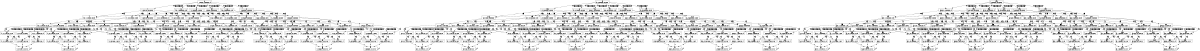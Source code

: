 digraph P {
size="8,5"
node [shape=box];
0 -> 1 [ label="0.166666666667" ];
0 -> 2 [ label="0.166666666667" ];
0 -> 3 [ label="0.166666666667" ];
0 -> 8 [ label="0.166666666667" ];
0 -> 13 [ label="0.166666666667" ];
0 -> 54 [ label="0.166666666667" ];
1 -> 4 [ label="0.25" ];
1 -> 9 [ label="0.25" ];
1 -> 14 [ label="0.25" ];
1 -> 55 [ label="0.25" ];
2 -> 6 [ label="0.25" ];
2 -> 11 [ label="0.25" ];
2 -> 16 [ label="0.25" ];
2 -> 57 [ label="0.25" ];
3 -> 4 [ label="0.25" ];
3 -> 6 [ label="0.25" ];
3 -> 18 [ label="0.25" ];
3 -> 59 [ label="0.25" ];
4 -> 5 [ label="0.5" ];
4 -> 20 [ label="0.25" ];
4 -> 61 [ label="0.25" ];
5 -> 24 [ label="0.5" ];
5 -> 63 [ label="0.5" ];
6 -> 7 [ label="0.5" ];
6 -> 28 [ label="0.25" ];
6 -> 69 [ label="0.25" ];
7 -> 30 [ label="0.5" ];
7 -> 70 [ label="0.5" ];
8 -> 9 [ label="0.25" ];
8 -> 11 [ label="0.25" ];
8 -> 36 [ label="0.25" ];
8 -> 77 [ label="0.25" ];
9 -> 10 [ label="0.5" ];
9 -> 38 [ label="0.25" ];
9 -> 79 [ label="0.25" ];
10 -> 39 [ label="0.5" ];
10 -> 81 [ label="0.5" ];
11 -> 12 [ label="0.5" ];
11 -> 46 [ label="0.25" ];
11 -> 87 [ label="0.25" ];
12 -> 48 [ label="0.5" ];
12 -> 91 [ label="0.5" ];
13 -> 14 [ label="0.25" ];
13 -> 16 [ label="0.25" ];
13 -> 18 [ label="0.25" ];
13 -> 36 [ label="0.25" ];
14 -> 15 [ label="0.5" ];
14 -> 20 [ label="0.25" ];
14 -> 38 [ label="0.25" ];
15 -> 22 [ label="0.5" ];
15 -> 40 [ label="0.5" ];
16 -> 17 [ label="0.5" ];
16 -> 28 [ label="0.25" ];
16 -> 46 [ label="0.25" ];
17 -> 29 [ label="0.5" ];
17 -> 47 [ label="0.5" ];
18 -> 19 [ label="0.5" ];
18 -> 20 [ label="0.25" ];
18 -> 28 [ label="0.25" ];
19 -> 21 [ label="0.5" ];
19 -> 32 [ label="0.5" ];
20 -> 21 [ label="0.333333333333" ];
20 -> 22 [ label="0.333333333333" ];
20 -> 24 [ label="0.333333333333" ];
21 -> 23 [ label="0.5" ];
21 -> 25 [ label="0.5" ];
22 -> 23 [ label="0.5" ];
22 -> 26 [ label="0.5" ];
23 -> 27 [ label="1" ];
24 -> 25 [ label="0.5" ];
24 -> 26 [ label="0.5" ];
25 -> 27 [ label="1" ];
26 -> 27 [ label="1" ];
27 -> 27 [ label="1" ];
28 -> 29 [ label="0.333333333333" ];
28 -> 30 [ label="0.333333333333" ];
28 -> 32 [ label="0.333333333333" ];
29 -> 31 [ label="0.5" ];
29 -> 33 [ label="0.5" ];
30 -> 31 [ label="0.5" ];
30 -> 34 [ label="0.5" ];
31 -> 35 [ label="1" ];
32 -> 33 [ label="0.5" ];
32 -> 34 [ label="0.5" ];
33 -> 35 [ label="1" ];
34 -> 35 [ label="1" ];
35 -> 35 [ label="1" ];
36 -> 37 [ label="0.5" ];
36 -> 38 [ label="0.25" ];
36 -> 46 [ label="0.25" ];
37 -> 42 [ label="0.5" ];
37 -> 50 [ label="0.5" ];
38 -> 39 [ label="0.333333333333" ];
38 -> 40 [ label="0.333333333333" ];
38 -> 42 [ label="0.333333333333" ];
39 -> 41 [ label="0.5" ];
39 -> 43 [ label="0.5" ];
40 -> 41 [ label="0.5" ];
40 -> 44 [ label="0.5" ];
41 -> 45 [ label="1" ];
42 -> 43 [ label="0.5" ];
42 -> 44 [ label="0.5" ];
43 -> 45 [ label="1" ];
44 -> 45 [ label="1" ];
45 -> 45 [ label="1" ];
46 -> 47 [ label="0.333333333333" ];
46 -> 48 [ label="0.333333333333" ];
46 -> 50 [ label="0.333333333333" ];
47 -> 49 [ label="0.5" ];
47 -> 51 [ label="0.5" ];
48 -> 49 [ label="0.5" ];
48 -> 52 [ label="0.5" ];
49 -> 53 [ label="1" ];
50 -> 51 [ label="0.5" ];
50 -> 52 [ label="0.5" ];
51 -> 53 [ label="1" ];
52 -> 53 [ label="1" ];
53 -> 53 [ label="1" ];
54 -> 55 [ label="0.25" ];
54 -> 57 [ label="0.25" ];
54 -> 59 [ label="0.25" ];
54 -> 77 [ label="0.25" ];
55 -> 56 [ label="0.5" ];
55 -> 61 [ label="0.25" ];
55 -> 79 [ label="0.25" ];
56 -> 62 [ label="0.5" ];
56 -> 80 [ label="0.5" ];
57 -> 58 [ label="0.5" ];
57 -> 69 [ label="0.25" ];
57 -> 87 [ label="0.25" ];
58 -> 71 [ label="0.5" ];
58 -> 89 [ label="0.5" ];
59 -> 60 [ label="0.5" ];
59 -> 61 [ label="0.25" ];
59 -> 69 [ label="0.25" ];
60 -> 65 [ label="0.5" ];
60 -> 73 [ label="0.5" ];
61 -> 62 [ label="0.333333333333" ];
61 -> 63 [ label="0.333333333333" ];
61 -> 65 [ label="0.333333333333" ];
62 -> 64 [ label="0.5" ];
62 -> 66 [ label="0.5" ];
63 -> 64 [ label="0.5" ];
63 -> 67 [ label="0.5" ];
64 -> 68 [ label="1" ];
65 -> 66 [ label="0.5" ];
65 -> 67 [ label="0.5" ];
66 -> 68 [ label="1" ];
67 -> 68 [ label="1" ];
68 -> 68 [ label="1" ];
69 -> 70 [ label="0.333333333333" ];
69 -> 71 [ label="0.333333333333" ];
69 -> 73 [ label="0.333333333333" ];
70 -> 72 [ label="0.5" ];
70 -> 74 [ label="0.5" ];
71 -> 72 [ label="0.5" ];
71 -> 75 [ label="0.5" ];
72 -> 76 [ label="1" ];
73 -> 74 [ label="0.5" ];
73 -> 75 [ label="0.5" ];
74 -> 76 [ label="1" ];
75 -> 76 [ label="1" ];
76 -> 76 [ label="1" ];
77 -> 78 [ label="0.5" ];
77 -> 79 [ label="0.25" ];
77 -> 87 [ label="0.25" ];
78 -> 83 [ label="0.5" ];
78 -> 88 [ label="0.5" ];
79 -> 80 [ label="0.333333333333" ];
79 -> 81 [ label="0.333333333333" ];
79 -> 83 [ label="0.333333333333" ];
80 -> 82 [ label="0.5" ];
80 -> 84 [ label="0.5" ];
81 -> 82 [ label="0.5" ];
81 -> 85 [ label="0.5" ];
82 -> 86 [ label="1" ];
83 -> 84 [ label="0.5" ];
83 -> 85 [ label="0.5" ];
84 -> 86 [ label="1" ];
85 -> 86 [ label="1" ];
86 -> 86 [ label="1" ];
87 -> 88 [ label="0.333333333333" ];
87 -> 89 [ label="0.333333333333" ];
87 -> 91 [ label="0.333333333333" ];
88 -> 90 [ label="0.5" ];
88 -> 92 [ label="0.5" ];
89 -> 90 [ label="0.5" ];
89 -> 93 [ label="0.5" ];
90 -> 94 [ label="1" ];
91 -> 92 [ label="0.5" ];
91 -> 93 [ label="0.5" ];
92 -> 94 [ label="1" ];
93 -> 94 [ label="1" ];
94 -> 94 [ label="1" ];
95 -> 96 [ label="0.166666666667" ];
95 -> 97 [ label="0.166666666667" ];
95 -> 98 [ label="0.166666666667" ];
95 -> 103 [ label="0.166666666667" ];
95 -> 108 [ label="0.166666666667" ];
95 -> 149 [ label="0.166666666667" ];
96 -> 99 [ label="0.25" ];
96 -> 104 [ label="0.25" ];
96 -> 109 [ label="0.25" ];
96 -> 150 [ label="0.25" ];
97 -> 101 [ label="0.25" ];
97 -> 106 [ label="0.25" ];
97 -> 111 [ label="0.25" ];
97 -> 152 [ label="0.25" ];
98 -> 99 [ label="0.25" ];
98 -> 101 [ label="0.25" ];
98 -> 113 [ label="0.25" ];
98 -> 154 [ label="0.25" ];
99 -> 100 [ label="0.5" ];
99 -> 115 [ label="0.25" ];
99 -> 156 [ label="0.25" ];
100 -> 116 [ label="0.5" ];
100 -> 158 [ label="0.5" ];
101 -> 102 [ label="0.5" ];
101 -> 123 [ label="0.25" ];
101 -> 164 [ label="0.25" ];
102 -> 125 [ label="0.5" ];
102 -> 168 [ label="0.5" ];
103 -> 104 [ label="0.25" ];
103 -> 106 [ label="0.25" ];
103 -> 131 [ label="0.25" ];
103 -> 172 [ label="0.25" ];
104 -> 105 [ label="0.5" ];
104 -> 133 [ label="0.25" ];
104 -> 174 [ label="0.25" ];
105 -> 137 [ label="0.5" ];
105 -> 176 [ label="0.5" ];
106 -> 107 [ label="0.5" ];
106 -> 141 [ label="0.25" ];
106 -> 182 [ label="0.25" ];
107 -> 143 [ label="0.5" ];
107 -> 183 [ label="0.5" ];
108 -> 109 [ label="0.25" ];
108 -> 111 [ label="0.25" ];
108 -> 113 [ label="0.25" ];
108 -> 131 [ label="0.25" ];
109 -> 110 [ label="0.5" ];
109 -> 115 [ label="0.25" ];
109 -> 133 [ label="0.25" ];
110 -> 117 [ label="0.5" ];
110 -> 135 [ label="0.5" ];
111 -> 112 [ label="0.5" ];
111 -> 123 [ label="0.25" ];
111 -> 141 [ label="0.25" ];
112 -> 124 [ label="0.5" ];
112 -> 142 [ label="0.5" ];
113 -> 114 [ label="0.5" ];
113 -> 115 [ label="0.25" ];
113 -> 123 [ label="0.25" ];
114 -> 119 [ label="0.5" ];
114 -> 127 [ label="0.5" ];
115 -> 116 [ label="0.333333333333" ];
115 -> 117 [ label="0.333333333333" ];
115 -> 119 [ label="0.333333333333" ];
116 -> 118 [ label="0.5" ];
116 -> 120 [ label="0.5" ];
117 -> 118 [ label="0.5" ];
117 -> 121 [ label="0.5" ];
118 -> 122 [ label="1" ];
119 -> 120 [ label="0.5" ];
119 -> 121 [ label="0.5" ];
120 -> 122 [ label="1" ];
121 -> 122 [ label="1" ];
122 -> 122 [ label="1" ];
123 -> 124 [ label="0.333333333333" ];
123 -> 125 [ label="0.333333333333" ];
123 -> 127 [ label="0.333333333333" ];
124 -> 126 [ label="0.5" ];
124 -> 128 [ label="0.5" ];
125 -> 126 [ label="0.5" ];
125 -> 129 [ label="0.5" ];
126 -> 130 [ label="1" ];
127 -> 128 [ label="0.5" ];
127 -> 129 [ label="0.5" ];
128 -> 130 [ label="1" ];
129 -> 130 [ label="1" ];
130 -> 130 [ label="1" ];
131 -> 132 [ label="0.5" ];
131 -> 133 [ label="0.25" ];
131 -> 141 [ label="0.25" ];
132 -> 134 [ label="0.5" ];
132 -> 145 [ label="0.5" ];
133 -> 134 [ label="0.333333333333" ];
133 -> 135 [ label="0.333333333333" ];
133 -> 137 [ label="0.333333333333" ];
134 -> 136 [ label="0.5" ];
134 -> 138 [ label="0.5" ];
135 -> 136 [ label="0.5" ];
135 -> 139 [ label="0.5" ];
136 -> 140 [ label="1" ];
137 -> 138 [ label="0.5" ];
137 -> 139 [ label="0.5" ];
138 -> 140 [ label="1" ];
139 -> 140 [ label="1" ];
140 -> 140 [ label="1" ];
141 -> 142 [ label="0.333333333333" ];
141 -> 143 [ label="0.333333333333" ];
141 -> 145 [ label="0.333333333333" ];
142 -> 144 [ label="0.5" ];
142 -> 146 [ label="0.5" ];
143 -> 144 [ label="0.5" ];
143 -> 147 [ label="0.5" ];
144 -> 148 [ label="1" ];
145 -> 146 [ label="0.5" ];
145 -> 147 [ label="0.5" ];
146 -> 148 [ label="1" ];
147 -> 148 [ label="1" ];
148 -> 148 [ label="1" ];
149 -> 150 [ label="0.25" ];
149 -> 152 [ label="0.25" ];
149 -> 154 [ label="0.25" ];
149 -> 172 [ label="0.25" ];
150 -> 151 [ label="0.5" ];
150 -> 156 [ label="0.25" ];
150 -> 174 [ label="0.25" ];
151 -> 157 [ label="0.5" ];
151 -> 175 [ label="0.5" ];
152 -> 153 [ label="0.5" ];
152 -> 164 [ label="0.25" ];
152 -> 182 [ label="0.25" ];
153 -> 166 [ label="0.5" ];
153 -> 184 [ label="0.5" ];
154 -> 155 [ label="0.5" ];
154 -> 156 [ label="0.25" ];
154 -> 164 [ label="0.25" ];
155 -> 160 [ label="0.5" ];
155 -> 165 [ label="0.5" ];
156 -> 157 [ label="0.333333333333" ];
156 -> 158 [ label="0.333333333333" ];
156 -> 160 [ label="0.333333333333" ];
157 -> 159 [ label="0.5" ];
157 -> 161 [ label="0.5" ];
158 -> 159 [ label="0.5" ];
158 -> 162 [ label="0.5" ];
159 -> 163 [ label="1" ];
160 -> 161 [ label="0.5" ];
160 -> 162 [ label="0.5" ];
161 -> 163 [ label="1" ];
162 -> 163 [ label="1" ];
163 -> 163 [ label="1" ];
164 -> 165 [ label="0.333333333333" ];
164 -> 166 [ label="0.333333333333" ];
164 -> 168 [ label="0.333333333333" ];
165 -> 167 [ label="0.5" ];
165 -> 169 [ label="0.5" ];
166 -> 167 [ label="0.5" ];
166 -> 170 [ label="0.5" ];
167 -> 171 [ label="1" ];
168 -> 169 [ label="0.5" ];
168 -> 170 [ label="0.5" ];
169 -> 171 [ label="1" ];
170 -> 171 [ label="1" ];
171 -> 171 [ label="1" ];
172 -> 173 [ label="0.5" ];
172 -> 174 [ label="0.25" ];
172 -> 182 [ label="0.25" ];
173 -> 178 [ label="0.5" ];
173 -> 186 [ label="0.5" ];
174 -> 175 [ label="0.333333333333" ];
174 -> 176 [ label="0.333333333333" ];
174 -> 178 [ label="0.333333333333" ];
175 -> 177 [ label="0.5" ];
175 -> 179 [ label="0.5" ];
176 -> 177 [ label="0.5" ];
176 -> 180 [ label="0.5" ];
177 -> 181 [ label="1" ];
178 -> 179 [ label="0.5" ];
178 -> 180 [ label="0.5" ];
179 -> 181 [ label="1" ];
180 -> 181 [ label="1" ];
181 -> 181 [ label="1" ];
182 -> 183 [ label="0.333333333333" ];
182 -> 184 [ label="0.333333333333" ];
182 -> 186 [ label="0.333333333333" ];
183 -> 185 [ label="0.5" ];
183 -> 187 [ label="0.5" ];
184 -> 185 [ label="0.5" ];
184 -> 188 [ label="0.5" ];
185 -> 189 [ label="1" ];
186 -> 187 [ label="0.5" ];
186 -> 188 [ label="0.5" ];
187 -> 189 [ label="1" ];
188 -> 189 [ label="1" ];
189 -> 189 [ label="1" ];
190 -> 191 [ label="0.166666666667" ];
190 -> 192 [ label="0.166666666667" ];
190 -> 193 [ label="0.166666666667" ];
190 -> 198 [ label="0.166666666667" ];
190 -> 203 [ label="0.166666666667" ];
190 -> 244 [ label="0.166666666667" ];
191 -> 194 [ label="0.25" ];
191 -> 199 [ label="0.25" ];
191 -> 204 [ label="0.25" ];
191 -> 245 [ label="0.25" ];
192 -> 196 [ label="0.25" ];
192 -> 201 [ label="0.25" ];
192 -> 206 [ label="0.25" ];
192 -> 247 [ label="0.25" ];
193 -> 194 [ label="0.25" ];
193 -> 196 [ label="0.25" ];
193 -> 208 [ label="0.25" ];
193 -> 249 [ label="0.25" ];
194 -> 195 [ label="0.5" ];
194 -> 210 [ label="0.25" ];
194 -> 251 [ label="0.25" ];
195 -> 212 [ label="0.5" ];
195 -> 255 [ label="0.5" ];
196 -> 197 [ label="0.5" ];
196 -> 218 [ label="0.25" ];
196 -> 259 [ label="0.25" ];
197 -> 219 [ label="0.5" ];
197 -> 261 [ label="0.5" ];
198 -> 199 [ label="0.25" ];
198 -> 201 [ label="0.25" ];
198 -> 226 [ label="0.25" ];
198 -> 267 [ label="0.25" ];
199 -> 200 [ label="0.5" ];
199 -> 228 [ label="0.25" ];
199 -> 269 [ label="0.25" ];
200 -> 230 [ label="0.5" ];
200 -> 270 [ label="0.5" ];
201 -> 202 [ label="0.5" ];
201 -> 236 [ label="0.25" ];
201 -> 277 [ label="0.25" ];
202 -> 240 [ label="0.5" ];
202 -> 279 [ label="0.5" ];
203 -> 204 [ label="0.25" ];
203 -> 206 [ label="0.25" ];
203 -> 208 [ label="0.25" ];
203 -> 226 [ label="0.25" ];
204 -> 205 [ label="0.5" ];
204 -> 210 [ label="0.25" ];
204 -> 228 [ label="0.25" ];
205 -> 211 [ label="0.5" ];
205 -> 229 [ label="0.5" ];
206 -> 207 [ label="0.5" ];
206 -> 218 [ label="0.25" ];
206 -> 236 [ label="0.25" ];
207 -> 220 [ label="0.5" ];
207 -> 238 [ label="0.5" ];
208 -> 209 [ label="0.5" ];
208 -> 210 [ label="0.25" ];
208 -> 218 [ label="0.25" ];
209 -> 214 [ label="0.5" ];
209 -> 222 [ label="0.5" ];
210 -> 211 [ label="0.333333333333" ];
210 -> 212 [ label="0.333333333333" ];
210 -> 214 [ label="0.333333333333" ];
211 -> 213 [ label="0.5" ];
211 -> 215 [ label="0.5" ];
212 -> 213 [ label="0.5" ];
212 -> 216 [ label="0.5" ];
213 -> 217 [ label="1" ];
214 -> 215 [ label="0.5" ];
214 -> 216 [ label="0.5" ];
215 -> 217 [ label="1" ];
216 -> 217 [ label="1" ];
217 -> 217 [ label="1" ];
218 -> 219 [ label="0.333333333333" ];
218 -> 220 [ label="0.333333333333" ];
218 -> 222 [ label="0.333333333333" ];
219 -> 221 [ label="0.5" ];
219 -> 223 [ label="0.5" ];
220 -> 221 [ label="0.5" ];
220 -> 224 [ label="0.5" ];
221 -> 225 [ label="1" ];
222 -> 223 [ label="0.5" ];
222 -> 224 [ label="0.5" ];
223 -> 225 [ label="1" ];
224 -> 225 [ label="1" ];
225 -> 225 [ label="1" ];
226 -> 227 [ label="0.5" ];
226 -> 228 [ label="0.25" ];
226 -> 236 [ label="0.25" ];
227 -> 232 [ label="0.5" ];
227 -> 237 [ label="0.5" ];
228 -> 229 [ label="0.333333333333" ];
228 -> 230 [ label="0.333333333333" ];
228 -> 232 [ label="0.333333333333" ];
229 -> 231 [ label="0.5" ];
229 -> 233 [ label="0.5" ];
230 -> 231 [ label="0.5" ];
230 -> 234 [ label="0.5" ];
231 -> 235 [ label="1" ];
232 -> 233 [ label="0.5" ];
232 -> 234 [ label="0.5" ];
233 -> 235 [ label="1" ];
234 -> 235 [ label="1" ];
235 -> 235 [ label="1" ];
236 -> 237 [ label="0.333333333333" ];
236 -> 238 [ label="0.333333333333" ];
236 -> 240 [ label="0.333333333333" ];
237 -> 239 [ label="0.5" ];
237 -> 241 [ label="0.5" ];
238 -> 239 [ label="0.5" ];
238 -> 242 [ label="0.5" ];
239 -> 243 [ label="1" ];
240 -> 241 [ label="0.5" ];
240 -> 242 [ label="0.5" ];
241 -> 243 [ label="1" ];
242 -> 243 [ label="1" ];
243 -> 243 [ label="1" ];
244 -> 245 [ label="0.25" ];
244 -> 247 [ label="0.25" ];
244 -> 249 [ label="0.25" ];
244 -> 267 [ label="0.25" ];
245 -> 246 [ label="0.5" ];
245 -> 251 [ label="0.25" ];
245 -> 269 [ label="0.25" ];
246 -> 253 [ label="0.5" ];
246 -> 271 [ label="0.5" ];
247 -> 248 [ label="0.5" ];
247 -> 259 [ label="0.25" ];
247 -> 277 [ label="0.25" ];
248 -> 260 [ label="0.5" ];
248 -> 278 [ label="0.5" ];
249 -> 250 [ label="0.5" ];
249 -> 251 [ label="0.25" ];
249 -> 259 [ label="0.25" ];
250 -> 252 [ label="0.5" ];
250 -> 263 [ label="0.5" ];
251 -> 252 [ label="0.333333333333" ];
251 -> 253 [ label="0.333333333333" ];
251 -> 255 [ label="0.333333333333" ];
252 -> 254 [ label="0.5" ];
252 -> 256 [ label="0.5" ];
253 -> 254 [ label="0.5" ];
253 -> 257 [ label="0.5" ];
254 -> 258 [ label="1" ];
255 -> 256 [ label="0.5" ];
255 -> 257 [ label="0.5" ];
256 -> 258 [ label="1" ];
257 -> 258 [ label="1" ];
258 -> 258 [ label="1" ];
259 -> 260 [ label="0.333333333333" ];
259 -> 261 [ label="0.333333333333" ];
259 -> 263 [ label="0.333333333333" ];
260 -> 262 [ label="0.5" ];
260 -> 264 [ label="0.5" ];
261 -> 262 [ label="0.5" ];
261 -> 265 [ label="0.5" ];
262 -> 266 [ label="1" ];
263 -> 264 [ label="0.5" ];
263 -> 265 [ label="0.5" ];
264 -> 266 [ label="1" ];
265 -> 266 [ label="1" ];
266 -> 266 [ label="1" ];
267 -> 268 [ label="0.5" ];
267 -> 269 [ label="0.25" ];
267 -> 277 [ label="0.25" ];
268 -> 273 [ label="0.5" ];
268 -> 281 [ label="0.5" ];
269 -> 270 [ label="0.333333333333" ];
269 -> 271 [ label="0.333333333333" ];
269 -> 273 [ label="0.333333333333" ];
270 -> 272 [ label="0.5" ];
270 -> 274 [ label="0.5" ];
271 -> 272 [ label="0.5" ];
271 -> 275 [ label="0.5" ];
272 -> 276 [ label="1" ];
273 -> 274 [ label="0.5" ];
273 -> 275 [ label="0.5" ];
274 -> 276 [ label="1" ];
275 -> 276 [ label="1" ];
276 -> 276 [ label="1" ];
277 -> 278 [ label="0.333333333333" ];
277 -> 279 [ label="0.333333333333" ];
277 -> 281 [ label="0.333333333333" ];
278 -> 280 [ label="0.5" ];
278 -> 282 [ label="0.5" ];
279 -> 280 [ label="0.5" ];
279 -> 283 [ label="0.5" ];
280 -> 284 [ label="1" ];
281 -> 282 [ label="0.5" ];
281 -> 283 [ label="0.5" ];
282 -> 284 [ label="1" ];
283 -> 284 [ label="1" ];
284 -> 284 [ label="1" ];
0 [label="0\n(1,0,0,0,0,0,0,0,0,0)"];
1 [label="1\n(1,0,0,1,0,0,0,0,0,0)"];
2 [label="2\n(1,0,0,2,0,0,0,0,0,0)"];
3 [label="3\n(1,0,1,0,0,0,0,0,0,0)"];
4 [label="4\n(1,0,1,1,0,0,0,0,0,0)"];
5 [label="5\n(1,0,1,1,0,1,0,0,1,0)"];
6 [label="6\n(1,0,1,2,0,0,0,0,0,0)"];
7 [label="7\n(1,0,1,2,0,0,0,0,1,0)"];
8 [label="8\n(1,0,2,0,0,0,0,0,0,0)"];
9 [label="9\n(1,0,2,1,0,0,0,0,0,0)"];
10 [label="10\n(1,0,2,1,0,0,0,0,1,0)"];
11 [label="11\n(1,0,2,2,0,0,0,0,0,0)"];
12 [label="12\n(1,0,2,2,0,1,0,0,1,0)"];
13 [label="13\n(1,1,0,0,0,0,0,0,0,0)"];
14 [label="14\n(1,1,0,1,0,0,0,0,0,0)"];
15 [label="15\n(1,1,0,1,0,0,1,0,0,1)"];
16 [label="16\n(1,1,0,2,0,0,0,0,0,0)"];
17 [label="17\n(1,1,0,2,0,0,0,0,0,1)"];
18 [label="18\n(1,1,1,0,0,0,0,0,0,0)"];
19 [label="19\n(1,1,1,0,0,0,0,1,0,0)"];
20 [label="20\n(1,1,1,1,0,0,0,0,0,0)"];
21 [label="21\n(1,1,1,1,0,0,0,1,0,0)"];
22 [label="22\n(1,1,1,1,0,0,1,0,0,1)"];
23 [label="23\n(1,1,1,1,0,0,1,1,0,1)"];
24 [label="24\n(1,1,1,1,0,1,0,0,1,0)"];
25 [label="25\n(1,1,1,1,0,1,0,1,1,0)"];
26 [label="26\n(1,1,1,1,0,1,1,0,1,1)"];
27 [label="27\n(1,1,1,1,0,1,1,1,1,1)"];
28 [label="28\n(1,1,1,2,0,0,0,0,0,0)"];
29 [label="29\n(1,1,1,2,0,0,0,0,0,1)"];
30 [label="30\n(1,1,1,2,0,0,0,0,1,0)"];
31 [label="31\n(1,1,1,2,0,0,0,0,1,1)"];
32 [label="32\n(1,1,1,2,0,0,0,1,0,0)"];
33 [label="33\n(1,1,1,2,0,0,0,1,0,1)"];
34 [label="34\n(1,1,1,2,0,0,0,1,1,0)"];
35 [label="35\n(1,1,1,2,0,0,0,1,1,1)"];
36 [label="36\n(1,1,2,0,0,0,0,0,0,0)"];
37 [label="37\n(1,1,2,0,1,0,0,1,0,0)"];
38 [label="38\n(1,1,2,1,0,0,0,0,0,0)"];
39 [label="39\n(1,1,2,1,0,0,0,0,1,0)"];
40 [label="40\n(1,1,2,1,0,0,1,0,0,1)"];
41 [label="41\n(1,1,2,1,0,0,1,0,1,1)"];
42 [label="42\n(1,1,2,1,1,0,0,1,0,0)"];
43 [label="43\n(1,1,2,1,1,0,0,1,1,0)"];
44 [label="44\n(1,1,2,1,1,0,1,1,0,1)"];
45 [label="45\n(1,1,2,1,1,0,1,1,1,1)"];
46 [label="46\n(1,1,2,2,0,0,0,0,0,0)"];
47 [label="47\n(1,1,2,2,0,0,0,0,0,1)"];
48 [label="48\n(1,1,2,2,0,1,0,0,1,0)"];
49 [label="49\n(1,1,2,2,0,1,0,0,1,1)"];
50 [label="50\n(1,1,2,2,1,0,0,1,0,0)"];
51 [label="51\n(1,1,2,2,1,0,0,1,0,1)"];
52 [label="52\n(1,1,2,2,1,1,0,1,1,0)"];
53 [label="53\n(1,1,2,2,1,1,0,1,1,1)"];
54 [label="54\n(1,2,0,0,0,0,0,0,0,0)"];
55 [label="55\n(1,2,0,1,0,0,0,0,0,0)"];
56 [label="56\n(1,2,0,1,0,0,0,0,0,1)"];
57 [label="57\n(1,2,0,2,0,0,0,0,0,0)"];
58 [label="58\n(1,2,0,2,0,0,1,0,0,1)"];
59 [label="59\n(1,2,1,0,0,0,0,0,0,0)"];
60 [label="60\n(1,2,1,0,1,0,0,1,0,0)"];
61 [label="61\n(1,2,1,1,0,0,0,0,0,0)"];
62 [label="62\n(1,2,1,1,0,0,0,0,0,1)"];
63 [label="63\n(1,2,1,1,0,1,0,0,1,0)"];
64 [label="64\n(1,2,1,1,0,1,0,0,1,1)"];
65 [label="65\n(1,2,1,1,1,0,0,1,0,0)"];
66 [label="66\n(1,2,1,1,1,0,0,1,0,1)"];
67 [label="67\n(1,2,1,1,1,1,0,1,1,0)"];
68 [label="68\n(1,2,1,1,1,1,0,1,1,1)"];
69 [label="69\n(1,2,1,2,0,0,0,0,0,0)"];
70 [label="70\n(1,2,1,2,0,0,0,0,1,0)"];
71 [label="71\n(1,2,1,2,0,0,1,0,0,1)"];
72 [label="72\n(1,2,1,2,0,0,1,0,1,1)"];
73 [label="73\n(1,2,1,2,1,0,0,1,0,0)"];
74 [label="74\n(1,2,1,2,1,0,0,1,1,0)"];
75 [label="75\n(1,2,1,2,1,0,1,1,0,1)"];
76 [label="76\n(1,2,1,2,1,0,1,1,1,1)"];
77 [label="77\n(1,2,2,0,0,0,0,0,0,0)"];
78 [label="78\n(1,2,2,0,0,0,0,1,0,0)"];
79 [label="79\n(1,2,2,1,0,0,0,0,0,0)"];
80 [label="80\n(1,2,2,1,0,0,0,0,0,1)"];
81 [label="81\n(1,2,2,1,0,0,0,0,1,0)"];
82 [label="82\n(1,2,2,1,0,0,0,0,1,1)"];
83 [label="83\n(1,2,2,1,0,0,0,1,0,0)"];
84 [label="84\n(1,2,2,1,0,0,0,1,0,1)"];
85 [label="85\n(1,2,2,1,0,0,0,1,1,0)"];
86 [label="86\n(1,2,2,1,0,0,0,1,1,1)"];
87 [label="87\n(1,2,2,2,0,0,0,0,0,0)"];
88 [label="88\n(1,2,2,2,0,0,0,1,0,0)"];
89 [label="89\n(1,2,2,2,0,0,1,0,0,1)"];
90 [label="90\n(1,2,2,2,0,0,1,1,0,1)"];
91 [label="91\n(1,2,2,2,0,1,0,0,1,0)"];
92 [label="92\n(1,2,2,2,0,1,0,1,1,0)"];
93 [label="93\n(1,2,2,2,0,1,1,0,1,1)"];
94 [label="94\n(1,2,2,2,0,1,1,1,1,1)"];
95 [label="95\n(2,0,0,0,0,0,0,0,0,0)"];
96 [label="96\n(2,0,0,1,0,0,0,0,0,0)"];
97 [label="97\n(2,0,0,2,0,0,0,0,0,0)"];
98 [label="98\n(2,0,1,0,0,0,0,0,0,0)"];
99 [label="99\n(2,0,1,1,0,0,0,0,0,0)"];
100 [label="100\n(2,0,1,1,0,0,0,0,1,0)"];
101 [label="101\n(2,0,1,2,0,0,0,0,0,0)"];
102 [label="102\n(2,0,1,2,0,1,0,0,1,0)"];
103 [label="103\n(2,0,2,0,0,0,0,0,0,0)"];
104 [label="104\n(2,0,2,1,0,0,0,0,0,0)"];
105 [label="105\n(2,0,2,1,0,1,0,0,1,0)"];
106 [label="106\n(2,0,2,2,0,0,0,0,0,0)"];
107 [label="107\n(2,0,2,2,0,0,0,0,1,0)"];
108 [label="108\n(2,1,0,0,0,0,0,0,0,0)"];
109 [label="109\n(2,1,0,1,0,0,0,0,0,0)"];
110 [label="110\n(2,1,0,1,0,0,1,0,0,1)"];
111 [label="111\n(2,1,0,2,0,0,0,0,0,0)"];
112 [label="112\n(2,1,0,2,0,0,0,0,0,1)"];
113 [label="113\n(2,1,1,0,0,0,0,0,0,0)"];
114 [label="114\n(2,1,1,0,1,0,0,1,0,0)"];
115 [label="115\n(2,1,1,1,0,0,0,0,0,0)"];
116 [label="116\n(2,1,1,1,0,0,0,0,1,0)"];
117 [label="117\n(2,1,1,1,0,0,1,0,0,1)"];
118 [label="118\n(2,1,1,1,0,0,1,0,1,1)"];
119 [label="119\n(2,1,1,1,1,0,0,1,0,0)"];
120 [label="120\n(2,1,1,1,1,0,0,1,1,0)"];
121 [label="121\n(2,1,1,1,1,0,1,1,0,1)"];
122 [label="122\n(2,1,1,1,1,0,1,1,1,1)"];
123 [label="123\n(2,1,1,2,0,0,0,0,0,0)"];
124 [label="124\n(2,1,1,2,0,0,0,0,0,1)"];
125 [label="125\n(2,1,1,2,0,1,0,0,1,0)"];
126 [label="126\n(2,1,1,2,0,1,0,0,1,1)"];
127 [label="127\n(2,1,1,2,1,0,0,1,0,0)"];
128 [label="128\n(2,1,1,2,1,0,0,1,0,1)"];
129 [label="129\n(2,1,1,2,1,1,0,1,1,0)"];
130 [label="130\n(2,1,1,2,1,1,0,1,1,1)"];
131 [label="131\n(2,1,2,0,0,0,0,0,0,0)"];
132 [label="132\n(2,1,2,0,0,0,0,1,0,0)"];
133 [label="133\n(2,1,2,1,0,0,0,0,0,0)"];
134 [label="134\n(2,1,2,1,0,0,0,1,0,0)"];
135 [label="135\n(2,1,2,1,0,0,1,0,0,1)"];
136 [label="136\n(2,1,2,1,0,0,1,1,0,1)"];
137 [label="137\n(2,1,2,1,0,1,0,0,1,0)"];
138 [label="138\n(2,1,2,1,0,1,0,1,1,0)"];
139 [label="139\n(2,1,2,1,0,1,1,0,1,1)"];
140 [label="140\n(2,1,2,1,0,1,1,1,1,1)"];
141 [label="141\n(2,1,2,2,0,0,0,0,0,0)"];
142 [label="142\n(2,1,2,2,0,0,0,0,0,1)"];
143 [label="143\n(2,1,2,2,0,0,0,0,1,0)"];
144 [label="144\n(2,1,2,2,0,0,0,0,1,1)"];
145 [label="145\n(2,1,2,2,0,0,0,1,0,0)"];
146 [label="146\n(2,1,2,2,0,0,0,1,0,1)"];
147 [label="147\n(2,1,2,2,0,0,0,1,1,0)"];
148 [label="148\n(2,1,2,2,0,0,0,1,1,1)"];
149 [label="149\n(2,2,0,0,0,0,0,0,0,0)"];
150 [label="150\n(2,2,0,1,0,0,0,0,0,0)"];
151 [label="151\n(2,2,0,1,0,0,0,0,0,1)"];
152 [label="152\n(2,2,0,2,0,0,0,0,0,0)"];
153 [label="153\n(2,2,0,2,0,0,1,0,0,1)"];
154 [label="154\n(2,2,1,0,0,0,0,0,0,0)"];
155 [label="155\n(2,2,1,0,0,0,0,1,0,0)"];
156 [label="156\n(2,2,1,1,0,0,0,0,0,0)"];
157 [label="157\n(2,2,1,1,0,0,0,0,0,1)"];
158 [label="158\n(2,2,1,1,0,0,0,0,1,0)"];
159 [label="159\n(2,2,1,1,0,0,0,0,1,1)"];
160 [label="160\n(2,2,1,1,0,0,0,1,0,0)"];
161 [label="161\n(2,2,1,1,0,0,0,1,0,1)"];
162 [label="162\n(2,2,1,1,0,0,0,1,1,0)"];
163 [label="163\n(2,2,1,1,0,0,0,1,1,1)"];
164 [label="164\n(2,2,1,2,0,0,0,0,0,0)"];
165 [label="165\n(2,2,1,2,0,0,0,1,0,0)"];
166 [label="166\n(2,2,1,2,0,0,1,0,0,1)"];
167 [label="167\n(2,2,1,2,0,0,1,1,0,1)"];
168 [label="168\n(2,2,1,2,0,1,0,0,1,0)"];
169 [label="169\n(2,2,1,2,0,1,0,1,1,0)"];
170 [label="170\n(2,2,1,2,0,1,1,0,1,1)"];
171 [label="171\n(2,2,1,2,0,1,1,1,1,1)"];
172 [label="172\n(2,2,2,0,0,0,0,0,0,0)"];
173 [label="173\n(2,2,2,0,1,0,0,1,0,0)"];
174 [label="174\n(2,2,2,1,0,0,0,0,0,0)"];
175 [label="175\n(2,2,2,1,0,0,0,0,0,1)"];
176 [label="176\n(2,2,2,1,0,1,0,0,1,0)"];
177 [label="177\n(2,2,2,1,0,1,0,0,1,1)"];
178 [label="178\n(2,2,2,1,1,0,0,1,0,0)"];
179 [label="179\n(2,2,2,1,1,0,0,1,0,1)"];
180 [label="180\n(2,2,2,1,1,1,0,1,1,0)"];
181 [label="181\n(2,2,2,1,1,1,0,1,1,1)"];
182 [label="182\n(2,2,2,2,0,0,0,0,0,0)"];
183 [label="183\n(2,2,2,2,0,0,0,0,1,0)"];
184 [label="184\n(2,2,2,2,0,0,1,0,0,1)"];
185 [label="185\n(2,2,2,2,0,0,1,0,1,1)"];
186 [label="186\n(2,2,2,2,1,0,0,1,0,0)"];
187 [label="187\n(2,2,2,2,1,0,0,1,1,0)"];
188 [label="188\n(2,2,2,2,1,0,1,1,0,1)"];
189 [label="189\n(2,2,2,2,1,0,1,1,1,1)"];
190 [label="190\n(3,0,0,0,0,0,0,0,0,0)"];
191 [label="191\n(3,0,0,1,0,0,0,0,0,0)"];
192 [label="192\n(3,0,0,2,0,0,0,0,0,0)"];
193 [label="193\n(3,0,1,0,0,0,0,0,0,0)"];
194 [label="194\n(3,0,1,1,0,0,0,0,0,0)"];
195 [label="195\n(3,0,1,1,0,1,0,0,1,0)"];
196 [label="196\n(3,0,1,2,0,0,0,0,0,0)"];
197 [label="197\n(3,0,1,2,0,0,0,0,1,0)"];
198 [label="198\n(3,0,2,0,0,0,0,0,0,0)"];
199 [label="199\n(3,0,2,1,0,0,0,0,0,0)"];
200 [label="200\n(3,0,2,1,0,0,0,0,1,0)"];
201 [label="201\n(3,0,2,2,0,0,0,0,0,0)"];
202 [label="202\n(3,0,2,2,0,1,0,0,1,0)"];
203 [label="203\n(3,1,0,0,0,0,0,0,0,0)"];
204 [label="204\n(3,1,0,1,0,0,0,0,0,0)"];
205 [label="205\n(3,1,0,1,0,0,0,0,0,1)"];
206 [label="206\n(3,1,0,2,0,0,0,0,0,0)"];
207 [label="207\n(3,1,0,2,0,0,1,0,0,1)"];
208 [label="208\n(3,1,1,0,0,0,0,0,0,0)"];
209 [label="209\n(3,1,1,0,1,0,0,1,0,0)"];
210 [label="210\n(3,1,1,1,0,0,0,0,0,0)"];
211 [label="211\n(3,1,1,1,0,0,0,0,0,1)"];
212 [label="212\n(3,1,1,1,0,1,0,0,1,0)"];
213 [label="213\n(3,1,1,1,0,1,0,0,1,1)"];
214 [label="214\n(3,1,1,1,1,0,0,1,0,0)"];
215 [label="215\n(3,1,1,1,1,0,0,1,0,1)"];
216 [label="216\n(3,1,1,1,1,1,0,1,1,0)"];
217 [label="217\n(3,1,1,1,1,1,0,1,1,1)"];
218 [label="218\n(3,1,1,2,0,0,0,0,0,0)"];
219 [label="219\n(3,1,1,2,0,0,0,0,1,0)"];
220 [label="220\n(3,1,1,2,0,0,1,0,0,1)"];
221 [label="221\n(3,1,1,2,0,0,1,0,1,1)"];
222 [label="222\n(3,1,1,2,1,0,0,1,0,0)"];
223 [label="223\n(3,1,1,2,1,0,0,1,1,0)"];
224 [label="224\n(3,1,1,2,1,0,1,1,0,1)"];
225 [label="225\n(3,1,1,2,1,0,1,1,1,1)"];
226 [label="226\n(3,1,2,0,0,0,0,0,0,0)"];
227 [label="227\n(3,1,2,0,0,0,0,1,0,0)"];
228 [label="228\n(3,1,2,1,0,0,0,0,0,0)"];
229 [label="229\n(3,1,2,1,0,0,0,0,0,1)"];
230 [label="230\n(3,1,2,1,0,0,0,0,1,0)"];
231 [label="231\n(3,1,2,1,0,0,0,0,1,1)"];
232 [label="232\n(3,1,2,1,0,0,0,1,0,0)"];
233 [label="233\n(3,1,2,1,0,0,0,1,0,1)"];
234 [label="234\n(3,1,2,1,0,0,0,1,1,0)"];
235 [label="235\n(3,1,2,1,0,0,0,1,1,1)"];
236 [label="236\n(3,1,2,2,0,0,0,0,0,0)"];
237 [label="237\n(3,1,2,2,0,0,0,1,0,0)"];
238 [label="238\n(3,1,2,2,0,0,1,0,0,1)"];
239 [label="239\n(3,1,2,2,0,0,1,1,0,1)"];
240 [label="240\n(3,1,2,2,0,1,0,0,1,0)"];
241 [label="241\n(3,1,2,2,0,1,0,1,1,0)"];
242 [label="242\n(3,1,2,2,0,1,1,0,1,1)"];
243 [label="243\n(3,1,2,2,0,1,1,1,1,1)"];
244 [label="244\n(3,2,0,0,0,0,0,0,0,0)"];
245 [label="245\n(3,2,0,1,0,0,0,0,0,0)"];
246 [label="246\n(3,2,0,1,0,0,1,0,0,1)"];
247 [label="247\n(3,2,0,2,0,0,0,0,0,0)"];
248 [label="248\n(3,2,0,2,0,0,0,0,0,1)"];
249 [label="249\n(3,2,1,0,0,0,0,0,0,0)"];
250 [label="250\n(3,2,1,0,0,0,0,1,0,0)"];
251 [label="251\n(3,2,1,1,0,0,0,0,0,0)"];
252 [label="252\n(3,2,1,1,0,0,0,1,0,0)"];
253 [label="253\n(3,2,1,1,0,0,1,0,0,1)"];
254 [label="254\n(3,2,1,1,0,0,1,1,0,1)"];
255 [label="255\n(3,2,1,1,0,1,0,0,1,0)"];
256 [label="256\n(3,2,1,1,0,1,0,1,1,0)"];
257 [label="257\n(3,2,1,1,0,1,1,0,1,1)"];
258 [label="258\n(3,2,1,1,0,1,1,1,1,1)"];
259 [label="259\n(3,2,1,2,0,0,0,0,0,0)"];
260 [label="260\n(3,2,1,2,0,0,0,0,0,1)"];
261 [label="261\n(3,2,1,2,0,0,0,0,1,0)"];
262 [label="262\n(3,2,1,2,0,0,0,0,1,1)"];
263 [label="263\n(3,2,1,2,0,0,0,1,0,0)"];
264 [label="264\n(3,2,1,2,0,0,0,1,0,1)"];
265 [label="265\n(3,2,1,2,0,0,0,1,1,0)"];
266 [label="266\n(3,2,1,2,0,0,0,1,1,1)"];
267 [label="267\n(3,2,2,0,0,0,0,0,0,0)"];
268 [label="268\n(3,2,2,0,1,0,0,1,0,0)"];
269 [label="269\n(3,2,2,1,0,0,0,0,0,0)"];
270 [label="270\n(3,2,2,1,0,0,0,0,1,0)"];
271 [label="271\n(3,2,2,1,0,0,1,0,0,1)"];
272 [label="272\n(3,2,2,1,0,0,1,0,1,1)"];
273 [label="273\n(3,2,2,1,1,0,0,1,0,0)"];
274 [label="274\n(3,2,2,1,1,0,0,1,1,0)"];
275 [label="275\n(3,2,2,1,1,0,1,1,0,1)"];
276 [label="276\n(3,2,2,1,1,0,1,1,1,1)"];
277 [label="277\n(3,2,2,2,0,0,0,0,0,0)"];
278 [label="278\n(3,2,2,2,0,0,0,0,0,1)"];
279 [label="279\n(3,2,2,2,0,1,0,0,1,0)"];
280 [label="280\n(3,2,2,2,0,1,0,0,1,1)"];
281 [label="281\n(3,2,2,2,1,0,0,1,0,0)"];
282 [label="282\n(3,2,2,2,1,0,0,1,0,1)"];
283 [label="283\n(3,2,2,2,1,1,0,1,1,0)"];
284 [label="284\n(3,2,2,2,1,1,0,1,1,1)"];
}
